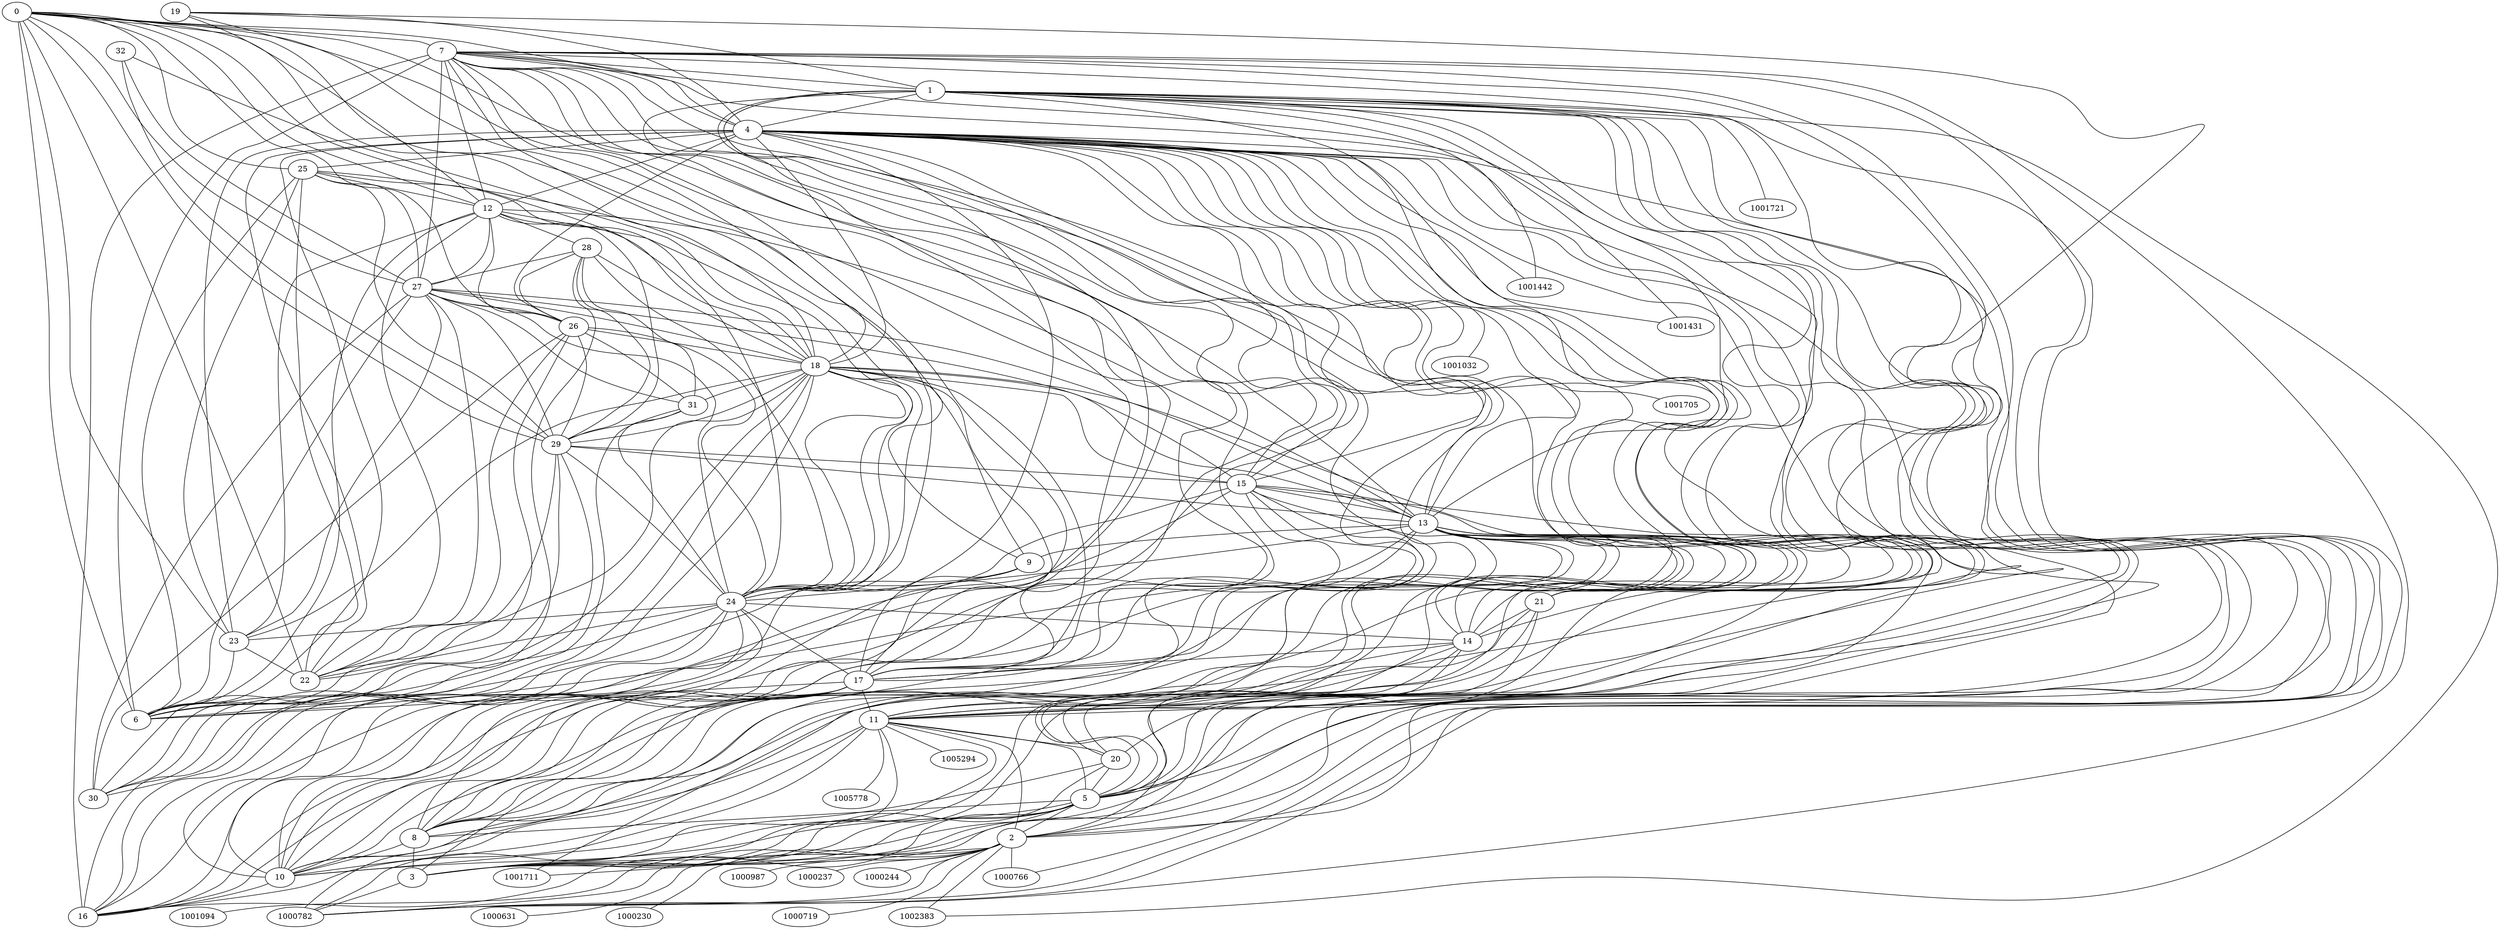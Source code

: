 graph G {
0 -- 7 [weight=0.13956129974473938, s=Hidden];
0 [id=895];
0 -- 25 [weight=0.14009414546024623, s=Hidden];
1 [id=951];
0 -- 24 [weight=0.15057103296035604, s=Hidden];
2 [id=1194];
0 -- 27 [weight=0.15183394002427308, s=Hidden];
3 [id=1414];
0 -- 12 [weight=0.1620720623767078, s=Hidden];
4 [id=1498];
0 -- 29 [weight=0.1768777676629843, s=Hidden];
5 [id=1516];
1 -- 1001442 [weight=0.1397186457611165, s=External];
6 [id=2251];
7 [id=2254];
1001442 [id=1442, c=7];
1 -- 1002383 [weight=0.1428399757940152, s=External];
8 [id=3063];
9 [id=3157];
1002383 [id=2383, c=4];
1 -- 1001721 [weight=0.14487900662180886, s=External];
10 [id=3209];
11 [id=3226];
1001721 [id=1721, c=7];
1 -- 1001431 [weight=0.15122681748204939, s=External];
12 [id=3597];
13 [id=3730];
1001431 [id=1431, c=7];
1 -- 17 [weight=0.1576415379604139, s=Hidden];
14 [id=3954];
1 -- 11 [weight=0.15867550788127993, s=Hidden];
15 [id=4453];
1 -- 15 [weight=0.16512663122584775, s=Hidden];
16 [id=4454];
1 -- 10 [weight=0.17061504055535928, s=Hidden];
17 [id=4642];
1 -- 1000782 [weight=0.17214210171116442, s=External];
18 [id=4657];
19 [id=4831];
1000782 [id=782, c=4];
1 -- 4 [weight=0.1826867944582715, s=Hidden];
20 [id=5002];
1 -- 13 [weight=0.18271356916608494, s=Hidden];
21 [id=5304];
1 -- 16 [weight=0.18593122305775034, s=Hidden];
22 [id=5637];
2 -- 1002383 [weight=0.16924309460881343, s=External];
23 [id=5740];
2 -- 1000631 [weight=0.17014232897936765, s=External];
24 [id=7290];
25 [id=9855];
1000631 [id=631, c=1];
2 -- 7 [weight=0.17115028452006828, s=Hidden];
26 [id=12071];
2 -- 1000230 [weight=0.1730853460359403, s=External];
27 [id=112694];
28 [id=120269];
1000230 [id=230, c=7];
2 -- 1000719 [weight=0.1742392789940948, s=External];
29 [id=141067];
30 [id=160524];
1000719 [id=719, c=1];
2 -- 1000987 [weight=0.17689422618500283, s=External];
31 [id=220975];
32 [id=224149];
1000987 [id=987, c=7];
6 -- 0 [weight=0.225633393462894];
2 -- 1001711 [weight=0.17940029447710307, s=External];
9 -- 0 [weight=0.13782414644872];
1001711 [id=1711, c=7];
13 -- 0 [weight=0.168605690459591];
2 -- 1000237 [weight=0.19120410425142068, s=External];
18 -- 0 [weight=0.217884031473937];
1000237 [id=237, c=7];
22 -- 0 [weight=0.362330151285382];
2 -- 1000244 [weight=0.22202690214752802, s=External];
23 -- 0 [weight=0.155578480274928];
1000244 [id=244, c=7];
26 -- 0 [weight=0.174889028936401];
2 -- 1000766 [weight=0.2737884119439826, s=External];
9 -- 6 [weight=0.129681415752799];
1000766 [id=766, c=4];
12 -- 6 [weight=0.320498442360049];
2 -- 1000782 [weight=0.3164345609584461, s=External];
13 -- 6 [weight=0.182063100482699];
3 -- 15 [weight=0.16009635113123302, s=Hidden];
18 -- 6 [weight=0.159790876077984];
3 -- 1000782 [weight=0.16206890748636618, s=External];
23 -- 6 [weight=0.386137451283523];
4 -- 0 [weight=0.09608810203838668, s=Hidden];
24 -- 6 [weight=0.168563199040894];
4 -- 22 [weight=0.1040578665797335, s=Hidden];
25 -- 6 [weight=0.300414311738472];
4 -- 25 [weight=0.11531111922447188, s=Hidden];
27 -- 6 [weight=0.148704033742524];
4 -- 6 [weight=0.1198748341511291, s=Hidden];
13 -- 9 [weight=0.114595298090644];
4 -- 1001032 [weight=0.12007771947829003, s=External];
13 -- 4 [weight=0.226170862350444];
1001032 [id=1032, c=7];
13 -- 7 [weight=0.264044312247074];
4 -- 1000766 [weight=0.12015834616389363, s=External];
13 -- 10 [weight=0.24460485989749];
4 -- 1001442 [weight=0.12070452686785109, s=External];
13 -- 11 [weight=0.211107301880981];
4 -- 26 [weight=0.12106115298737133, s=Hidden];
14 -- 13 [weight=0.195043829760046];
4 -- 12 [weight=0.12389618934748367, s=Hidden];
15 -- 13 [weight=0.377570438312509];
4 -- 1001705 [weight=0.12977844932032867, s=External];
16 -- 13 [weight=0.384441945873146];
1001705 [id=1705, c=1];
17 -- 13 [weight=0.218422525082216];
4 -- 1001431 [weight=0.12989586286055677, s=External];
18 -- 13 [weight=0.168963452667367];
4 -- 21 [weight=0.13466373268415702, s=Hidden];
24 -- 13 [weight=0.19367019720707];
4 -- 3 [weight=0.13612897949244773, s=Hidden];
18 -- 17 [weight=0.130865828984421];
4 -- 23 [weight=0.14574311784975827, s=Hidden];
24 -- 18 [weight=0.182343804879875];
4 -- 20 [weight=0.14586817486480427, s=Hidden];
26 -- 18 [weight=0.357522033060717];
4 -- 14 [weight=0.15115580219123737, s=Hidden];
27 -- 18 [weight=0.238888815524402];
4 -- 8 [weight=0.15168256527965113, s=Hidden];
29 -- 18 [weight=0.265252208189433];
4 -- 5 [weight=0.15186256168089138, s=Hidden];
32 -- 18 [weight=0.0723678645599052];
4 -- 2 [weight=0.160062170960911, s=Hidden];
22 -- 12 [weight=0.153527536069613];
4 -- 1000782 [weight=0.16348999259717947, s=External];
23 -- 22 [weight=0.183462099998606];
4 -- 10 [weight=0.19347476429402244, s=Hidden];
26 -- 22 [weight=0.189545867244054];
4 -- 15 [weight=0.19891803388337184, s=Hidden];
23 -- 12 [weight=0.366398977490464];
5 -- 1001094 [weight=0.1456209029612974, s=External];
25 -- 23 [weight=0.433286617370035];
1001094 [id=1094, c=7];
26 -- 12 [weight=0.157750614407624];
5 -- 11 [weight=0.1484797308177001, s=Hidden];
27 -- 26 [weight=0.45255289023123];
5 -- 21 [weight=0.15100078207184583, s=Hidden];
29 -- 26 [weight=0.401735574452073];
5 -- 15 [weight=0.15152775233518215, s=Hidden];
30 -- 26 [weight=0.37280358304609];
5 -- 8 [weight=0.15785371464235126, s=Hidden];
31 -- 26 [weight=0.359833735683942];
5 -- 13 [weight=0.16038831680469617, s=Hidden];
2 -- 1 [weight=0.17611454667171];
5 -- 1000782 [weight=0.16579702192950477, s=External];
3 -- 1 [weight=0.158611850290537];
5 -- 16 [weight=0.17033780710778348, s=Hidden];
5 -- 1 [weight=0.139329856735979];
5 -- 10 [weight=0.17396125543916743, s=Hidden];
7 -- 1 [weight=0.191458118470388];
6 -- 7 [weight=0.13541672603610386, s=Hidden];
8 -- 1 [weight=0.186670489330624];
6 -- 26 [weight=0.14449803298817937, s=Hidden];
14 -- 1 [weight=0.327757687696554];
6 -- 29 [weight=0.1640938262139855, s=Hidden];
21 -- 1 [weight=0.267177358623435];
7 -- 1000782 [weight=0.18876036457527753, s=External];
14 -- 2 [weight=0.168449487550904];
8 -- 10 [weight=0.18160271941616452, s=Hidden];
5 -- 2 [weight=0.209819429910333];
8 -- 15 [weight=0.18313880324900078, s=Hidden];
7 -- 3 [weight=0.207518415900852];
9 -- 17 [weight=0.12318601057802984, s=Hidden];
8 -- 3 [weight=0.195218963472603];
9 -- 24 [weight=0.12328364830723686, s=Hidden];
5 -- 3 [weight=0.163109602147522];
10 -- 17 [weight=0.20918097078739406, s=Hidden];
20 -- 3 [weight=0.23179339288549];
10 -- 16 [weight=0.220527670479041, s=Hidden];
7 -- 5 [weight=0.19510811381335];
11 -- 20 [weight=0.11440577078052244, s=Hidden];
14 -- 5 [weight=0.183249705215853];
11 -- 1005778 [weight=0.11589271992821226, s=External];
20 -- 5 [weight=0.216945380346162];
1005778 [id=5778, c=7];
7 -- 4 [weight=0.247792729088878];
11 -- 2 [weight=0.11878138234662067, s=Hidden];
8 -- 7 [weight=0.178143436482657];
11 -- 1005294 [weight=0.1217256714503354, s=External];
10 -- 7 [weight=0.222813723374899];
1005294 [id=5294, c=7];
11 -- 7 [weight=0.205557143213283];
11 -- 1000782 [weight=0.12846709201145018, s=External];
14 -- 7 [weight=0.177836786002988];
11 -- 8 [weight=0.1357383245537442, s=Hidden];
15 -- 7 [weight=0.271505277715802];
11 -- 3 [weight=0.14101891606425762, s=Hidden];
16 -- 7 [weight=0.205971038775913];
11 -- 10 [weight=0.14969935631483766, s=Hidden];
20 -- 7 [weight=0.169641551565315];
11 -- 21 [weight=0.17912954012470603, s=Hidden];
21 -- 7 [weight=0.191419029337796];
11 -- 16 [weight=0.19680038157139745, s=Hidden];
14 -- 10 [weight=0.242015936152235];
11 -- 15 [weight=0.20329231209225904, s=Hidden];
21 -- 14 [weight=0.33164451948663];
11 -- 14 [weight=0.2144045508081388, s=Hidden];
21 -- 10 [weight=0.177032135585104];
12 -- 13 [weight=0.15660157549240467, s=Hidden];
11 -- 4 [weight=0.317597384555685];
12 -- 28 [weight=0.15774555613393126, s=Hidden];
16 -- 4 [weight=0.230326614672835];
12 -- 7 [weight=0.1628245608618894, s=Hidden];
17 -- 4 [weight=0.240887553734931];
13 -- 1001711 [weight=0.11532135791336931, s=External];
19 -- 4 [weight=0.11875843641814];
13 -- 29 [weight=0.12445216565958511, s=Hidden];
24 -- 4 [weight=0.09284783532093];
13 -- 3 [weight=0.12774811259706778, s=Hidden];
17 -- 11 [weight=0.237748060151161];
13 -- 27 [weight=0.13042335707678976, s=Hidden];
19 -- 11 [weight=0.113517299140966];
13 -- 2 [weight=0.13479475217706938, s=Hidden];
16 -- 15 [weight=0.327325348873919];
13 -- 20 [weight=0.14002556709348235, s=Hidden];
19 -- 17 [weight=0.124643979075859];
13 -- 8 [weight=0.14317274293264373, s=Hidden];
24 -- 17 [weight=0.162454508749836];
13 -- 1000782 [weight=0.1502466797361565, s=External];
25 -- 12 [weight=0.34622132362985];
13 -- 21 [weight=0.17015488863064793, s=Hidden];
27 -- 12 [weight=0.226046562194321];
14 -- 17 [weight=0.1985763795439398, s=Hidden];
28 -- 27 [weight=0.431696875582829];
17 -- 6 [weight=0.1254906585974392, s=Hidden];
29 -- 27 [weight=0.426916111031449];
17 -- 16 [weight=0.12571510509026507, s=Hidden];
30 -- 27 [weight=0.403207413648517];
17 -- 0 [weight=0.1331232098804507, s=Hidden];
31 -- 27 [weight=0.414114434210994];
17 -- 3 [weight=0.14096830713594616, s=Hidden];
32 -- 27 [weight=0.0882035884080976];
17 -- 7 [weight=0.15858696597612637, s=Hidden];
15 -- 10 [weight=0.250049075166368];
17 -- 8 [weight=0.1621308921566366, s=Hidden];
31 -- 29 [weight=0.399559694952249];
17 -- 15 [weight=0.1676227300961626, s=Hidden];
32 -- 29 [weight=0.106491478595865];
18 -- 14 [weight=0.0816331057126826, s=Hidden];
30 -- 28 [weight=0.37736603053911];
18 -- 4 [weight=0.08189292641647085, s=Hidden];
31 -- 30 [weight=0.404687022033365];
18 -- 10 [weight=0.08612040813710435, s=Hidden];
31 -- 28 [weight=0.426368869338262];
18 -- 9 [weight=0.08818787574944417, s=Hidden];
18 -- 8 [weight=0.08934740027329043, s=Hidden];
18 -- 16 [weight=0.09408039659973505, s=Hidden];
18 -- 15 [weight=0.10816029843109469, s=Hidden];
18 -- 7 [weight=0.10824819957322965, s=Hidden];
18 -- 12 [weight=0.11779448898821296, s=Hidden];
18 -- 23 [weight=0.12860873399717285, s=Hidden];
18 -- 22 [weight=0.1373951639529601, s=Hidden];
18 -- 25 [weight=0.14190471417130554, s=Hidden];
18 -- 30 [weight=0.1823716748082777, s=Hidden];
18 -- 28 [weight=0.18870148944155896, s=Hidden];
18 -- 31 [weight=0.20396757888752343, s=Hidden];
19 -- 1 [weight=0.12156426639090286, s=Hidden];
19 -- 12 [weight=0.1234151595987668, s=Hidden];
20 -- 10 [weight=0.17353979739856767, s=Hidden];
22 -- 25 [weight=0.17006202274633106, s=Hidden];
24 -- 30 [weight=0.09677784665394772, s=Hidden];
24 -- 8 [weight=0.09801766393451503, s=Hidden];
24 -- 28 [weight=0.11023863034474395, s=Hidden];
24 -- 14 [weight=0.11316168910003098, s=Hidden];
24 -- 7 [weight=0.11592104646449458, s=Hidden];
24 -- 22 [weight=0.1161813387844215, s=Hidden];
24 -- 23 [weight=0.12248211771252515, s=Hidden];
24 -- 27 [weight=0.12619220746071802, s=Hidden];
24 -- 10 [weight=0.12836937930245573, s=Hidden];
24 -- 31 [weight=0.14098451723814331, s=Hidden];
24 -- 26 [weight=0.14189685130618768, s=Hidden];
24 -- 12 [weight=0.14277252645514224, s=Hidden];
24 -- 15 [weight=0.14582113729770865, s=Hidden];
24 -- 16 [weight=0.15915498221916496, s=Hidden];
24 -- 29 [weight=0.16215992796861942, s=Hidden];
24 -- 25 [weight=0.1736397598794384, s=Hidden];
26 -- 28 [weight=0.3445034402863419, s=Hidden];
27 -- 22 [weight=0.10961076807731383, s=Hidden];
27 -- 7 [weight=0.12131245315858963, s=Hidden];
27 -- 15 [weight=0.12166038106478393, s=Hidden];
27 -- 23 [weight=0.14227517496776232, s=Hidden];
27 -- 25 [weight=0.16960433764038266, s=Hidden];
29 -- 25 [weight=0.11178597477059424, s=Hidden];
29 -- 15 [weight=0.11233027082672173, s=Hidden];
29 -- 22 [weight=0.1284495702296564, s=Hidden];
29 -- 12 [weight=0.14200526044911246, s=Hidden];
29 -- 28 [weight=0.3458923377966637, s=Hidden];
29 -- 30 [weight=0.35394108172581723, s=Hidden];
}
